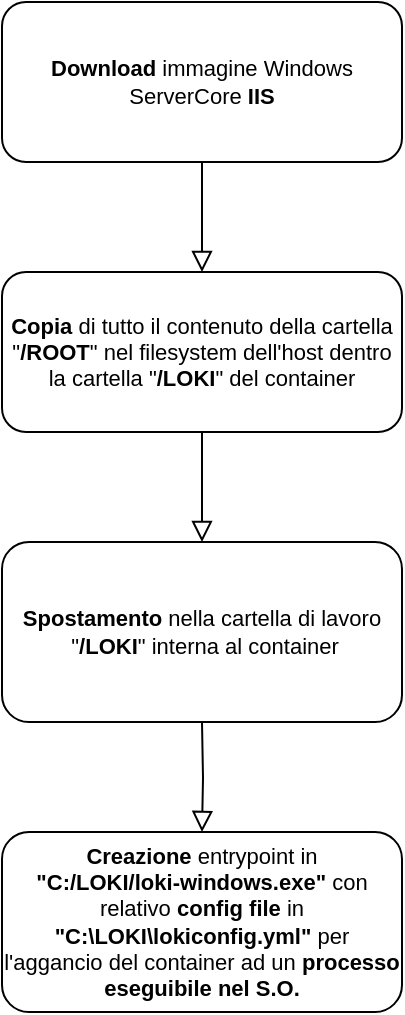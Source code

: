 <mxfile version="15.5.0" type="device"><diagram id="C5RBs43oDa-KdzZeNtuy" name="Page-1"><mxGraphModel dx="946" dy="637" grid="1" gridSize="10" guides="1" tooltips="1" connect="1" arrows="1" fold="1" page="1" pageScale="1" pageWidth="827" pageHeight="1169" math="0" shadow="0"><root><mxCell id="WIyWlLk6GJQsqaUBKTNV-0"/><mxCell id="WIyWlLk6GJQsqaUBKTNV-1" parent="WIyWlLk6GJQsqaUBKTNV-0"/><mxCell id="jlUMRF0gposu2CZp4QNl-2" value="" style="rounded=0;html=1;jettySize=auto;orthogonalLoop=1;fontSize=11;endArrow=block;endFill=0;endSize=8;strokeWidth=1;shadow=0;labelBackgroundColor=none;edgeStyle=orthogonalEdgeStyle;entryX=0.5;entryY=0;entryDx=0;entryDy=0;exitX=0.5;exitY=1;exitDx=0;exitDy=0;" edge="1" parent="WIyWlLk6GJQsqaUBKTNV-1" source="jlUMRF0gposu2CZp4QNl-15" target="jlUMRF0gposu2CZp4QNl-16"><mxGeometry relative="1" as="geometry"><mxPoint x="250" y="145" as="sourcePoint"/><mxPoint x="250" y="195" as="targetPoint"/></mxGeometry></mxCell><mxCell id="jlUMRF0gposu2CZp4QNl-4" value="" style="rounded=0;html=1;jettySize=auto;orthogonalLoop=1;fontSize=11;endArrow=block;endFill=0;endSize=8;strokeWidth=1;shadow=0;labelBackgroundColor=none;edgeStyle=orthogonalEdgeStyle;entryX=0.5;entryY=0;entryDx=0;entryDy=0;exitX=0.5;exitY=1;exitDx=0;exitDy=0;" edge="1" parent="WIyWlLk6GJQsqaUBKTNV-1" source="jlUMRF0gposu2CZp4QNl-16" target="jlUMRF0gposu2CZp4QNl-19"><mxGeometry relative="1" as="geometry"><mxPoint x="250" y="285" as="sourcePoint"/><mxPoint x="250" y="335" as="targetPoint"/></mxGeometry></mxCell><mxCell id="jlUMRF0gposu2CZp4QNl-6" value="" style="rounded=0;html=1;jettySize=auto;orthogonalLoop=1;fontSize=11;endArrow=block;endFill=0;endSize=8;strokeWidth=1;shadow=0;labelBackgroundColor=none;edgeStyle=orthogonalEdgeStyle;entryX=0.5;entryY=0;entryDx=0;entryDy=0;" edge="1" parent="WIyWlLk6GJQsqaUBKTNV-1" target="jlUMRF0gposu2CZp4QNl-13"><mxGeometry relative="1" as="geometry"><mxPoint x="250" y="425" as="sourcePoint"/><mxPoint x="250" y="475" as="targetPoint"/></mxGeometry></mxCell><mxCell id="jlUMRF0gposu2CZp4QNl-13" value="&lt;b&gt;Creazione &lt;/b&gt;entrypoint in &lt;br&gt;&lt;b&gt;&quot;C:/LOKI/loki-windows.exe&quot;&lt;/b&gt; con relativo&lt;b&gt; config file &lt;/b&gt;in&lt;b&gt; &quot;C:\LOKI\lokiconfig.yml&quot;&amp;nbsp;&lt;/b&gt;per l'aggancio del container ad un&lt;b&gt; processo eseguibile nel S.O.&lt;/b&gt;" style="rounded=1;whiteSpace=wrap;html=1;fontSize=11;glass=0;strokeWidth=1;shadow=0;" vertex="1" parent="WIyWlLk6GJQsqaUBKTNV-1"><mxGeometry x="150" y="480" width="200" height="90" as="geometry"/></mxCell><mxCell id="jlUMRF0gposu2CZp4QNl-15" value="&lt;b&gt;Download&lt;/b&gt; immagine Windows ServerCore &lt;b&gt;IIS&lt;/b&gt;" style="rounded=1;whiteSpace=wrap;html=1;fontSize=11;glass=0;strokeWidth=1;shadow=0;" vertex="1" parent="WIyWlLk6GJQsqaUBKTNV-1"><mxGeometry x="150" y="65" width="200" height="80" as="geometry"/></mxCell><mxCell id="jlUMRF0gposu2CZp4QNl-16" value="&lt;b&gt;Copia&lt;/b&gt; di tutto il contenuto della cartella &quot;&lt;b&gt;/ROOT&lt;/b&gt;&quot; nel filesystem dell'host dentro la cartella &quot;&lt;b&gt;/LOKI&lt;/b&gt;&quot; del container" style="rounded=1;whiteSpace=wrap;html=1;fontSize=11;glass=0;strokeWidth=1;shadow=0;" vertex="1" parent="WIyWlLk6GJQsqaUBKTNV-1"><mxGeometry x="150" y="200" width="200" height="80" as="geometry"/></mxCell><mxCell id="jlUMRF0gposu2CZp4QNl-19" value="&lt;b&gt;Spostamento&lt;/b&gt; nella cartella di lavoro &amp;nbsp;&quot;&lt;b&gt;/LOKI&lt;/b&gt;&quot; interna al container" style="rounded=1;whiteSpace=wrap;html=1;fontSize=11;glass=0;strokeWidth=1;shadow=0;" vertex="1" parent="WIyWlLk6GJQsqaUBKTNV-1"><mxGeometry x="150" y="335" width="200" height="90" as="geometry"/></mxCell></root></mxGraphModel></diagram></mxfile>